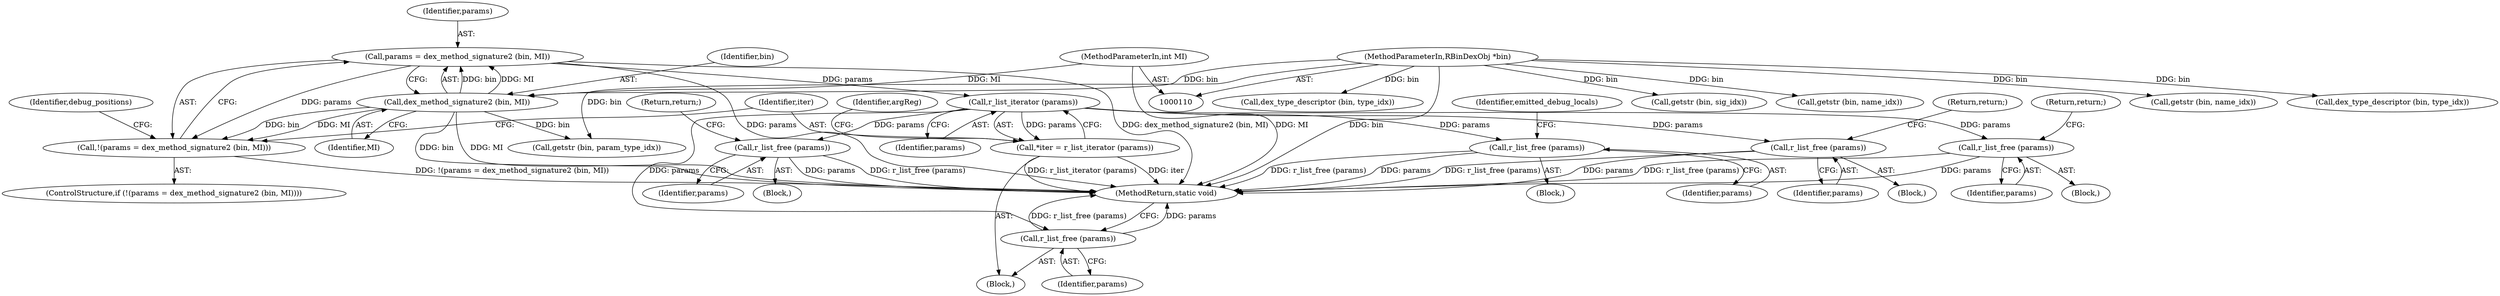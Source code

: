 digraph "0_radare2_ad55822430a03fe075221b543efb434567e9e431@pointer" {
"1000283" [label="(Call,params = dex_method_signature2 (bin, MI))"];
"1000285" [label="(Call,dex_method_signature2 (bin, MI))"];
"1000112" [label="(MethodParameterIn,RBinDexObj *bin)"];
"1000114" [label="(MethodParameterIn,int MI)"];
"1000282" [label="(Call,!(params = dex_method_signature2 (bin, MI)))"];
"1000297" [label="(Call,r_list_iterator (params))"];
"1000295" [label="(Call,*iter = r_list_iterator (params))"];
"1000317" [label="(Call,r_list_free (params))"];
"1000491" [label="(Call,r_list_free (params))"];
"1000667" [label="(Call,r_list_free (params))"];
"1001045" [label="(Call,r_list_free (params))"];
"1001183" [label="(Call,r_list_free (params))"];
"1000283" [label="(Call,params = dex_method_signature2 (bin, MI))"];
"1000493" [label="(Return,return;)"];
"1001046" [label="(Identifier,params)"];
"1001184" [label="(Identifier,params)"];
"1000336" [label="(Call,getstr (bin, param_type_idx))"];
"1000669" [label="(Return,return;)"];
"1000114" [label="(MethodParameterIn,int MI)"];
"1000575" [label="(Call,getstr (bin, name_idx))"];
"1000491" [label="(Call,r_list_free (params))"];
"1000488" [label="(Block,)"];
"1000668" [label="(Identifier,params)"];
"1000285" [label="(Call,dex_method_signature2 (bin, MI))"];
"1000584" [label="(Call,dex_type_descriptor (bin, type_idx))"];
"1000295" [label="(Call,*iter = r_list_iterator (params))"];
"1000492" [label="(Identifier,params)"];
"1000286" [label="(Identifier,bin)"];
"1000296" [label="(Identifier,iter)"];
"1000760" [label="(Call,dex_type_descriptor (bin, type_idx))"];
"1001183" [label="(Call,r_list_free (params))"];
"1000314" [label="(Block,)"];
"1000776" [label="(Call,getstr (bin, sig_idx))"];
"1001040" [label="(Block,)"];
"1000281" [label="(ControlStructure,if (!(params = dex_method_signature2 (bin, MI))))"];
"1000318" [label="(Identifier,params)"];
"1000290" [label="(Identifier,debug_positions)"];
"1000112" [label="(MethodParameterIn,RBinDexObj *bin)"];
"1000306" [label="(Identifier,argReg)"];
"1000284" [label="(Identifier,params)"];
"1000667" [label="(Call,r_list_free (params))"];
"1000282" [label="(Call,!(params = dex_method_signature2 (bin, MI)))"];
"1000298" [label="(Identifier,params)"];
"1001045" [label="(Call,r_list_free (params))"];
"1000297" [label="(Call,r_list_iterator (params))"];
"1000287" [label="(Identifier,MI)"];
"1001185" [label="(MethodReturn,static void)"];
"1001047" [label="(Return,return;)"];
"1000122" [label="(Block,)"];
"1000317" [label="(Call,r_list_free (params))"];
"1000664" [label="(Block,)"];
"1000751" [label="(Call,getstr (bin, name_idx))"];
"1000320" [label="(Identifier,emitted_debug_locals)"];
"1000283" -> "1000282"  [label="AST: "];
"1000283" -> "1000285"  [label="CFG: "];
"1000284" -> "1000283"  [label="AST: "];
"1000285" -> "1000283"  [label="AST: "];
"1000282" -> "1000283"  [label="CFG: "];
"1000283" -> "1001185"  [label="DDG: dex_method_signature2 (bin, MI)"];
"1000283" -> "1001185"  [label="DDG: params"];
"1000283" -> "1000282"  [label="DDG: params"];
"1000285" -> "1000283"  [label="DDG: bin"];
"1000285" -> "1000283"  [label="DDG: MI"];
"1000283" -> "1000297"  [label="DDG: params"];
"1000285" -> "1000287"  [label="CFG: "];
"1000286" -> "1000285"  [label="AST: "];
"1000287" -> "1000285"  [label="AST: "];
"1000285" -> "1001185"  [label="DDG: bin"];
"1000285" -> "1001185"  [label="DDG: MI"];
"1000285" -> "1000282"  [label="DDG: bin"];
"1000285" -> "1000282"  [label="DDG: MI"];
"1000112" -> "1000285"  [label="DDG: bin"];
"1000114" -> "1000285"  [label="DDG: MI"];
"1000285" -> "1000336"  [label="DDG: bin"];
"1000112" -> "1000110"  [label="AST: "];
"1000112" -> "1001185"  [label="DDG: bin"];
"1000112" -> "1000336"  [label="DDG: bin"];
"1000112" -> "1000575"  [label="DDG: bin"];
"1000112" -> "1000584"  [label="DDG: bin"];
"1000112" -> "1000751"  [label="DDG: bin"];
"1000112" -> "1000760"  [label="DDG: bin"];
"1000112" -> "1000776"  [label="DDG: bin"];
"1000114" -> "1000110"  [label="AST: "];
"1000114" -> "1001185"  [label="DDG: MI"];
"1000282" -> "1000281"  [label="AST: "];
"1000290" -> "1000282"  [label="CFG: "];
"1000296" -> "1000282"  [label="CFG: "];
"1000282" -> "1001185"  [label="DDG: !(params = dex_method_signature2 (bin, MI))"];
"1000297" -> "1000295"  [label="AST: "];
"1000297" -> "1000298"  [label="CFG: "];
"1000298" -> "1000297"  [label="AST: "];
"1000295" -> "1000297"  [label="CFG: "];
"1000297" -> "1000295"  [label="DDG: params"];
"1000297" -> "1000317"  [label="DDG: params"];
"1000297" -> "1000491"  [label="DDG: params"];
"1000297" -> "1000667"  [label="DDG: params"];
"1000297" -> "1001045"  [label="DDG: params"];
"1000297" -> "1001183"  [label="DDG: params"];
"1000295" -> "1000122"  [label="AST: "];
"1000296" -> "1000295"  [label="AST: "];
"1000306" -> "1000295"  [label="CFG: "];
"1000295" -> "1001185"  [label="DDG: iter"];
"1000295" -> "1001185"  [label="DDG: r_list_iterator (params)"];
"1000317" -> "1000314"  [label="AST: "];
"1000317" -> "1000318"  [label="CFG: "];
"1000318" -> "1000317"  [label="AST: "];
"1000320" -> "1000317"  [label="CFG: "];
"1000317" -> "1001185"  [label="DDG: params"];
"1000317" -> "1001185"  [label="DDG: r_list_free (params)"];
"1000491" -> "1000488"  [label="AST: "];
"1000491" -> "1000492"  [label="CFG: "];
"1000492" -> "1000491"  [label="AST: "];
"1000493" -> "1000491"  [label="CFG: "];
"1000491" -> "1001185"  [label="DDG: r_list_free (params)"];
"1000491" -> "1001185"  [label="DDG: params"];
"1000667" -> "1000664"  [label="AST: "];
"1000667" -> "1000668"  [label="CFG: "];
"1000668" -> "1000667"  [label="AST: "];
"1000669" -> "1000667"  [label="CFG: "];
"1000667" -> "1001185"  [label="DDG: params"];
"1000667" -> "1001185"  [label="DDG: r_list_free (params)"];
"1001045" -> "1001040"  [label="AST: "];
"1001045" -> "1001046"  [label="CFG: "];
"1001046" -> "1001045"  [label="AST: "];
"1001047" -> "1001045"  [label="CFG: "];
"1001045" -> "1001185"  [label="DDG: r_list_free (params)"];
"1001045" -> "1001185"  [label="DDG: params"];
"1001183" -> "1000122"  [label="AST: "];
"1001183" -> "1001184"  [label="CFG: "];
"1001184" -> "1001183"  [label="AST: "];
"1001185" -> "1001183"  [label="CFG: "];
"1001183" -> "1001185"  [label="DDG: params"];
"1001183" -> "1001185"  [label="DDG: r_list_free (params)"];
}
